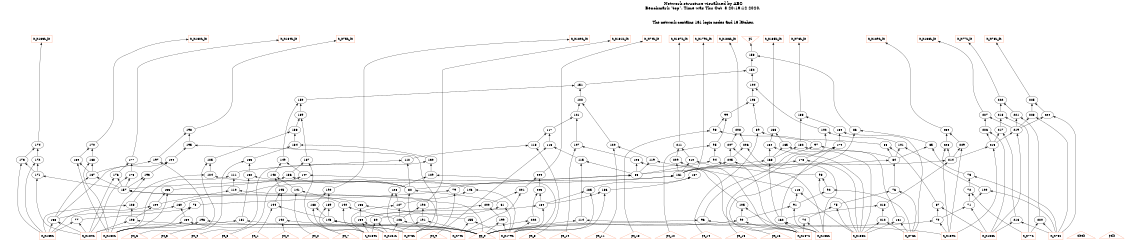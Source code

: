 # Network structure generated by ABC

digraph network {
size = "7.5,10";
center = true;
edge [dir = back];

{
  node [shape = plaintext];
  edge [style = invis];
  LevelTitle1 [label=""];
  LevelTitle2 [label=""];
  Level13 [label = ""];
  Level12 [label = ""];
  Level11 [label = ""];
  Level10 [label = ""];
  Level9 [label = ""];
  Level8 [label = ""];
  Level7 [label = ""];
  Level6 [label = ""];
  Level5 [label = ""];
  Level4 [label = ""];
  Level3 [label = ""];
  Level2 [label = ""];
  Level1 [label = ""];
  Level0 [label = ""];
  LevelTitle1 ->  LevelTitle2 ->  Level13 ->  Level12 ->  Level11 ->  Level10 ->  Level9 ->  Level8 ->  Level7 ->  Level6 ->  Level5 ->  Level4 ->  Level3 ->  Level2 ->  Level1 ->  Level0;
}

{
  rank = same;
  LevelTitle1;
  title1 [shape=plaintext,
          fontsize=20,
          fontname = "Times-Roman",
          label="Network structure visualized by ABC\nBenchmark \"top\". Time was Thu Oct  8 20:19:12 2020. "
         ];
}

{
  rank = same;
  LevelTitle2;
  title2 [shape=plaintext,
          fontsize=18,
          fontname = "Times-Roman",
          label="The network contains 161 logic nodes and 16 latches.\n"
         ];
}

{
  rank = same;
  Level13;
  Node21 [label = "pz", shape = invtriangle, color = coral, fillcolor = coral];
  Node23 [label = "n_n185L_in", shape = box, color = coral, fillcolor = coral];
  Node26 [label = "n_n182L_in", shape = box, color = coral, fillcolor = coral];
  Node29 [label = "n_n183L_in", shape = box, color = coral, fillcolor = coral];
  Node32 [label = "n_n184L_in", shape = box, color = coral, fillcolor = coral];
  Node35 [label = "n_n76L_in", shape = box, color = coral, fillcolor = coral];
  Node38 [label = "n_n179L_in", shape = box, color = coral, fillcolor = coral];
  Node41 [label = "n_n180L_in", shape = box, color = coral, fillcolor = coral];
  Node44 [label = "n_n181L_in", shape = box, color = coral, fillcolor = coral];
  Node47 [label = "n_n75L_in", shape = box, color = coral, fillcolor = coral];
  Node50 [label = "n_n74L_in", shape = box, color = coral, fillcolor = coral];
  Node53 [label = "n_n186L_in", shape = box, color = coral, fillcolor = coral];
  Node56 [label = "n_n187L_in", shape = box, color = coral, fillcolor = coral];
  Node59 [label = "n_n77L_in", shape = box, color = coral, fillcolor = coral];
  Node62 [label = "n_n78L_in", shape = box, color = coral, fillcolor = coral];
  Node65 [label = "n_n188L_in", shape = box, color = coral, fillcolor = coral];
  Node68 [label = "n_n189L_in", shape = box, color = coral, fillcolor = coral];
}

{
  rank = same;
  Level12;
  Node153 [label = "153\n", shape = ellipse];
}

{
  rank = same;
  Level11;
  Node152 [label = "152\n", shape = ellipse];
}

{
  rank = same;
  Level10;
  Node104 [label = "104\n", shape = ellipse];
  Node151 [label = "151\n", shape = ellipse];
}

{
  rank = same;
  Level9;
  Node103 [label = "103\n", shape = ellipse];
  Node122 [label = "122\n", shape = ellipse];
  Node150 [label = "150\n", shape = ellipse];
  Node222 [label = "222\n", shape = ellipse];
  Node225 [label = "225\n", shape = ellipse];
}

{
  rank = same;
  Level8;
  Node99 [label = "99\n", shape = ellipse];
  Node121 [label = "121\n", shape = ellipse];
  Node139 [label = "139\n", shape = ellipse];
  Node183 [label = "183\n", shape = ellipse];
  Node218 [label = "218\n", shape = ellipse];
  Node221 [label = "221\n", shape = ellipse];
  Node223 [label = "223\n", shape = ellipse];
  Node224 [label = "224\n", shape = ellipse];
  Node227 [label = "227\n", shape = ellipse];
}

{
  rank = same;
  Level7;
  Node86 [label = "86\n", shape = ellipse];
  Node89 [label = "89\n", shape = ellipse];
  Node98 [label = "98\n", shape = ellipse];
  Node102 [label = "102\n", shape = ellipse];
  Node117 [label = "117\n", shape = ellipse];
  Node138 [label = "138\n", shape = ellipse];
  Node166 [label = "166\n", shape = ellipse];
  Node180 [label = "180\n", shape = ellipse];
  Node198 [label = "198\n", shape = ellipse];
  Node208 [label = "208\n", shape = ellipse];
  Node217 [label = "217\n", shape = ellipse];
  Node219 [label = "219\n", shape = ellipse];
  Node226 [label = "226\n", shape = ellipse];
  Node230 [label = "230\n", shape = ellipse];
}

{
  rank = same;
  Level6;
  Node85 [label = "85\n", shape = ellipse];
  Node88 [label = "88\n", shape = ellipse];
  Node95 [label = "95\n", shape = ellipse];
  Node97 [label = "97\n", shape = ellipse];
  Node101 [label = "101\n", shape = ellipse];
  Node107 [label = "107\n", shape = ellipse];
  Node113 [label = "113\n", shape = ellipse];
  Node116 [label = "116\n", shape = ellipse];
  Node120 [label = "120\n", shape = ellipse];
  Node134 [label = "134\n", shape = ellipse];
  Node164 [label = "164\n", shape = ellipse];
  Node165 [label = "165\n", shape = ellipse];
  Node170 [label = "170\n", shape = ellipse];
  Node174 [label = "174\n", shape = ellipse];
  Node179 [label = "179\n", shape = ellipse];
  Node182 [label = "182\n", shape = ellipse];
  Node195 [label = "195\n", shape = ellipse];
  Node206 [label = "206\n", shape = ellipse];
  Node207 [label = "207\n", shape = ellipse];
  Node211 [label = "211\n", shape = ellipse];
  Node215 [label = "215\n", shape = ellipse];
  Node228 [label = "228\n", shape = ellipse];
  Node229 [label = "229\n", shape = ellipse];
}

{
  rank = same;
  Level5;
  Node84 [label = "84\n", shape = ellipse];
  Node94 [label = "94\n", shape = ellipse];
  Node106 [label = "106\n", shape = ellipse];
  Node112 [label = "112\n", shape = ellipse];
  Node115 [label = "115\n", shape = ellipse];
  Node119 [label = "119\n", shape = ellipse];
  Node125 [label = "125\n", shape = ellipse];
  Node130 [label = "130\n", shape = ellipse];
  Node133 [label = "133\n", shape = ellipse];
  Node137 [label = "137\n", shape = ellipse];
  Node149 [label = "149\n", shape = ellipse];
  Node163 [label = "163\n", shape = ellipse];
  Node168 [label = "168\n", shape = ellipse];
  Node169 [label = "169\n", shape = ellipse];
  Node172 [label = "172\n", shape = ellipse];
  Node173 [label = "173\n", shape = ellipse];
  Node177 [label = "177\n", shape = ellipse];
  Node178 [label = "178\n", shape = ellipse];
  Node194 [label = "194\n", shape = ellipse];
  Node197 [label = "197\n", shape = ellipse];
  Node205 [label = "205\n", shape = ellipse];
  Node209 [label = "209\n", shape = ellipse];
  Node210 [label = "210\n", shape = ellipse];
  Node214 [label = "214\n", shape = ellipse];
}

{
  rank = same;
  Level4;
  Node73 [label = "73\n", shape = ellipse];
  Node83 [label = "83\n", shape = ellipse];
  Node93 [label = "93\n", shape = ellipse];
  Node111 [label = "111\n", shape = ellipse];
  Node124 [label = "124\n", shape = ellipse];
  Node129 [label = "129\n", shape = ellipse];
  Node132 [label = "132\n", shape = ellipse];
  Node136 [label = "136\n", shape = ellipse];
  Node147 [label = "147\n", shape = ellipse];
  Node148 [label = "148\n", shape = ellipse];
  Node161 [label = "161\n", shape = ellipse];
  Node167 [label = "167\n", shape = ellipse];
  Node171 [label = "171\n", shape = ellipse];
  Node175 [label = "175\n", shape = ellipse];
  Node176 [label = "176\n", shape = ellipse];
  Node187 [label = "187\n", shape = ellipse];
  Node193 [label = "193\n", shape = ellipse];
  Node204 [label = "204\n", shape = ellipse];
}

{
  rank = same;
  Level3;
  Node72 [label = "72\n", shape = ellipse];
  Node76 [label = "76\n", shape = ellipse];
  Node79 [label = "79\n", shape = ellipse];
  Node82 [label = "82\n", shape = ellipse];
  Node92 [label = "92\n", shape = ellipse];
  Node100 [label = "100\n", shape = ellipse];
  Node110 [label = "110\n", shape = ellipse];
  Node118 [label = "118\n", shape = ellipse];
  Node128 [label = "128\n", shape = ellipse];
  Node135 [label = "135\n", shape = ellipse];
  Node141 [label = "141\n", shape = ellipse];
  Node145 [label = "145\n", shape = ellipse];
  Node146 [label = "146\n", shape = ellipse];
  Node157 [label = "157\n", shape = ellipse];
  Node185 [label = "185\n", shape = ellipse];
  Node186 [label = "186\n", shape = ellipse];
  Node190 [label = "190\n", shape = ellipse];
  Node201 [label = "201\n", shape = ellipse];
  Node203 [label = "203\n", shape = ellipse];
}

{
  rank = same;
  Level2;
  Node71 [label = "71\n", shape = ellipse];
  Node75 [label = "75\n", shape = ellipse];
  Node78 [label = "78\n", shape = ellipse];
  Node81 [label = "81\n", shape = ellipse];
  Node87 [label = "87\n", shape = ellipse];
  Node91 [label = "91\n", shape = ellipse];
  Node105 [label = "105\n", shape = ellipse];
  Node109 [label = "109\n", shape = ellipse];
  Node123 [label = "123\n", shape = ellipse];
  Node127 [label = "127\n", shape = ellipse];
  Node140 [label = "140\n", shape = ellipse];
  Node144 [label = "144\n", shape = ellipse];
  Node156 [label = "156\n", shape = ellipse];
  Node160 [label = "160\n", shape = ellipse];
  Node184 [label = "184\n", shape = ellipse];
  Node188 [label = "188\n", shape = ellipse];
  Node189 [label = "189\n", shape = ellipse];
  Node192 [label = "192\n", shape = ellipse];
  Node200 [label = "200\n", shape = ellipse];
  Node213 [label = "213\n", shape = ellipse];
}

{
  rank = same;
  Level1;
  Node70 [label = "70\n", shape = ellipse];
  Node74 [label = "74\n", shape = ellipse];
  Node77 [label = "77\n", shape = ellipse];
  Node80 [label = "80\n", shape = ellipse];
  Node90 [label = "90\n", shape = ellipse];
  Node96 [label = "96\n", shape = ellipse];
  Node108 [label = "108\n", shape = ellipse];
  Node114 [label = "114\n", shape = ellipse];
  Node126 [label = "126\n", shape = ellipse];
  Node131 [label = "131\n", shape = ellipse];
  Node142 [label = "142\n", shape = ellipse];
  Node143 [label = "143\n", shape = ellipse];
  Node154 [label = "154\n", shape = ellipse];
  Node155 [label = "155\n", shape = ellipse];
  Node158 [label = "158\n", shape = ellipse];
  Node159 [label = "159\n", shape = ellipse];
  Node162 [label = "162\n", shape = ellipse];
  Node181 [label = "181\n", shape = ellipse];
  Node191 [label = "191\n", shape = ellipse];
  Node196 [label = "196\n", shape = ellipse];
  Node199 [label = "199\n", shape = ellipse];
  Node202 [label = "202\n", shape = ellipse];
  Node212 [label = "212\n", shape = ellipse];
  Node216 [label = "216\n", shape = ellipse];
  Node220 [label = "220\n", shape = ellipse];
}

{
  rank = same;
  Level0;
  Node1 [label = "clock", shape = triangle, color = coral, fillcolor = coral];
  Node2 [label = "pc_10", shape = triangle, color = coral, fillcolor = coral];
  Node3 [label = "pc_11", shape = triangle, color = coral, fillcolor = coral];
  Node4 [label = "pc_12", shape = triangle, color = coral, fillcolor = coral];
  Node5 [label = "pp_0", shape = triangle, color = coral, fillcolor = coral];
  Node6 [label = "pclk", shape = triangle, color = coral, fillcolor = coral];
  Node7 [label = "pc_9", shape = triangle, color = coral, fillcolor = coral];
  Node8 [label = "pc_8", shape = triangle, color = coral, fillcolor = coral];
  Node9 [label = "pc_13", shape = triangle, color = coral, fillcolor = coral];
  Node10 [label = "pc_7", shape = triangle, color = coral, fillcolor = coral];
  Node11 [label = "pc_14", shape = triangle, color = coral, fillcolor = coral];
  Node12 [label = "pc_6", shape = triangle, color = coral, fillcolor = coral];
  Node13 [label = "pc_15", shape = triangle, color = coral, fillcolor = coral];
  Node14 [label = "pc_5", shape = triangle, color = coral, fillcolor = coral];
  Node15 [label = "pc_16", shape = triangle, color = coral, fillcolor = coral];
  Node16 [label = "pc_4", shape = triangle, color = coral, fillcolor = coral];
  Node17 [label = "pc_3", shape = triangle, color = coral, fillcolor = coral];
  Node18 [label = "pc_2", shape = triangle, color = coral, fillcolor = coral];
  Node19 [label = "pc_1", shape = triangle, color = coral, fillcolor = coral];
  Node20 [label = "pc_0", shape = triangle, color = coral, fillcolor = coral];
  Node24 [label = "n_n185L", shape = box, color = coral, fillcolor = coral];
  Node27 [label = "n_n182L", shape = box, color = coral, fillcolor = coral];
  Node30 [label = "n_n183L", shape = box, color = coral, fillcolor = coral];
  Node33 [label = "n_n184L", shape = box, color = coral, fillcolor = coral];
  Node36 [label = "n_n76L", shape = box, color = coral, fillcolor = coral];
  Node39 [label = "n_n179L", shape = box, color = coral, fillcolor = coral];
  Node42 [label = "n_n180L", shape = box, color = coral, fillcolor = coral];
  Node45 [label = "n_n181L", shape = box, color = coral, fillcolor = coral];
  Node48 [label = "n_n75L", shape = box, color = coral, fillcolor = coral];
  Node51 [label = "n_n74L", shape = box, color = coral, fillcolor = coral];
  Node54 [label = "n_n186L", shape = box, color = coral, fillcolor = coral];
  Node57 [label = "n_n187L", shape = box, color = coral, fillcolor = coral];
  Node60 [label = "n_n77L", shape = box, color = coral, fillcolor = coral];
  Node63 [label = "n_n78L", shape = box, color = coral, fillcolor = coral];
  Node66 [label = "n_n188L", shape = box, color = coral, fillcolor = coral];
  Node69 [label = "n_n189L", shape = box, color = coral, fillcolor = coral];
}

title1 -> title2 [style = invis];
title2 -> Node21 [style = invis];
title2 -> Node23 [style = invis];
title2 -> Node26 [style = invis];
title2 -> Node29 [style = invis];
title2 -> Node32 [style = invis];
title2 -> Node35 [style = invis];
title2 -> Node38 [style = invis];
title2 -> Node41 [style = invis];
title2 -> Node44 [style = invis];
title2 -> Node47 [style = invis];
title2 -> Node50 [style = invis];
title2 -> Node53 [style = invis];
title2 -> Node56 [style = invis];
title2 -> Node59 [style = invis];
title2 -> Node62 [style = invis];
title2 -> Node65 [style = invis];
title2 -> Node68 [style = invis];
Node21 -> Node153 [style = solid];
Node23 -> Node166 [style = solid];
Node26 -> Node170 [style = solid];
Node29 -> Node174 [style = solid];
Node32 -> Node177 [style = solid];
Node35 -> Node183 [style = solid];
Node38 -> Node187 [style = solid];
Node41 -> Node190 [style = solid];
Node44 -> Node192 [style = solid];
Node47 -> Node198 [style = solid];
Node50 -> Node204 [style = solid];
Node53 -> Node208 [style = solid];
Node56 -> Node211 [style = solid];
Node59 -> Node222 [style = solid];
Node62 -> Node225 [style = solid];
Node65 -> Node227 [style = solid];
Node68 -> Node230 [style = solid];
Node70 -> Node5 [style = solid];
Node70 -> Node69 [style = solid];
Node71 -> Node66 [style = solid];
Node71 -> Node70 [style = solid];
Node72 -> Node60 [style = solid];
Node72 -> Node71 [style = solid];
Node73 -> Node63 [style = solid];
Node73 -> Node72 [style = solid];
Node74 -> Node54 [style = solid];
Node74 -> Node57 [style = solid];
Node75 -> Node24 [style = solid];
Node75 -> Node74 [style = solid];
Node76 -> Node36 [style = solid];
Node76 -> Node75 [style = solid];
Node77 -> Node30 [style = solid];
Node77 -> Node33 [style = solid];
Node78 -> Node27 [style = solid];
Node78 -> Node77 [style = solid];
Node79 -> Node48 [style = solid];
Node79 -> Node78 [style = solid];
Node80 -> Node42 [style = solid];
Node80 -> Node45 [style = solid];
Node81 -> Node39 [style = solid];
Node81 -> Node80 [style = solid];
Node82 -> Node51 [style = solid];
Node82 -> Node81 [style = solid];
Node83 -> Node79 [style = solid];
Node83 -> Node82 [style = solid];
Node84 -> Node76 [style = solid];
Node84 -> Node83 [style = solid];
Node85 -> Node73 [style = solid];
Node85 -> Node84 [style = solid];
Node86 -> Node15 [style = solid];
Node86 -> Node85 [style = solid];
Node87 -> Node66 [style = solid];
Node87 -> Node70 [style = solid];
Node88 -> Node84 [style = solid];
Node88 -> Node87 [style = solid];
Node89 -> Node11 [style = solid];
Node89 -> Node88 [style = solid];
Node90 -> Node5 [style = solid];
Node90 -> Node57 [style = solid];
Node91 -> Node54 [style = solid];
Node91 -> Node90 [style = solid];
Node92 -> Node36 [style = solid];
Node92 -> Node91 [style = solid];
Node93 -> Node24 [style = solid];
Node93 -> Node92 [style = solid];
Node94 -> Node83 [style = solid];
Node94 -> Node93 [style = solid];
Node95 -> Node4 [style = solid];
Node95 -> Node94 [style = solid];
Node96 -> Node5 [style = solid];
Node96 -> Node69 [style = solid];
Node97 -> Node84 [style = solid];
Node97 -> Node96 [style = solid];
Node98 -> Node9 [style = solid];
Node98 -> Node97 [style = solid];
Node99 -> Node95 [style = solid];
Node99 -> Node98 [style = solid];
Node100 -> Node63 [style = solid];
Node100 -> Node71 [style = solid];
Node101 -> Node84 [style = solid];
Node101 -> Node100 [style = solid];
Node102 -> Node13 [style = solid];
Node102 -> Node101 [style = solid];
Node103 -> Node89 [style = solid];
Node103 -> Node99 [style = solid];
Node104 -> Node102 [style = solid];
Node104 -> Node103 [style = solid];
Node105 -> Node54 [style = solid];
Node105 -> Node90 [style = solid];
Node106 -> Node83 [style = solid];
Node106 -> Node105 [style = solid];
Node107 -> Node2 [style = solid];
Node107 -> Node106 [style = solid];
Node108 -> Node5 [style = solid];
Node108 -> Node33 [style = solid];
Node109 -> Node30 [style = solid];
Node109 -> Node108 [style = solid];
Node110 -> Node48 [style = solid];
Node110 -> Node109 [style = solid];
Node111 -> Node27 [style = solid];
Node111 -> Node110 [style = solid];
Node112 -> Node82 [style = solid];
Node112 -> Node111 [style = solid];
Node113 -> Node8 [style = solid];
Node113 -> Node112 [style = solid];
Node114 -> Node5 [style = solid];
Node114 -> Node57 [style = solid];
Node115 -> Node83 [style = solid];
Node115 -> Node114 [style = solid];
Node116 -> Node7 [style = solid];
Node116 -> Node115 [style = solid];
Node117 -> Node113 [style = solid];
Node117 -> Node116 [style = solid];
Node118 -> Node24 [style = solid];
Node118 -> Node91 [style = solid];
Node119 -> Node83 [style = solid];
Node119 -> Node118 [style = solid];
Node120 -> Node3 [style = solid];
Node120 -> Node119 [style = solid];
Node121 -> Node107 [style = solid];
Node121 -> Node117 [style = solid];
Node122 -> Node120 [style = solid];
Node122 -> Node121 [style = solid];
Node123 -> Node30 [style = solid];
Node123 -> Node108 [style = solid];
Node124 -> Node82 [style = solid];
Node124 -> Node123 [style = solid];
Node125 -> Node12 [style = solid];
Node125 -> Node124 [style = solid];
Node126 -> Node5 [style = solid];
Node126 -> Node45 [style = solid];
Node127 -> Node42 [style = solid];
Node127 -> Node126 [style = solid];
Node128 -> Node51 [style = solid];
Node128 -> Node127 [style = solid];
Node129 -> Node39 [style = solid];
Node129 -> Node128 [style = solid];
Node130 -> Node16 [style = solid];
Node130 -> Node129 [style = solid];
Node131 -> Node5 [style = solid];
Node131 -> Node33 [style = solid];
Node132 -> Node82 [style = solid];
Node132 -> Node131 [style = solid];
Node133 -> Node14 [style = solid];
Node133 -> Node132 [style = solid];
Node134 -> Node130 [style = solid];
Node134 -> Node133 [style = solid];
Node135 -> Node27 [style = solid];
Node135 -> Node109 [style = solid];
Node136 -> Node82 [style = solid];
Node136 -> Node135 [style = solid];
Node137 -> Node10 [style = solid];
Node137 -> Node136 [style = solid];
Node138 -> Node125 [style = solid];
Node138 -> Node134 [style = solid];
Node139 -> Node137 [style = solid];
Node139 -> Node138 [style = solid];
Node140 -> Node42 [style = solid];
Node140 -> Node126 [style = solid];
Node141 -> Node18 [style = solid];
Node141 -> Node140 [style = solid];
Node142 -> Node5 [style = solid];
Node142 -> Node20 [style = solid];
Node143 -> Node5 [style = solid];
Node143 -> Node45 [style = solid];
Node144 -> Node19 [style = solid];
Node144 -> Node143 [style = solid];
Node145 -> Node142 [style = solid];
Node145 -> Node144 [style = solid];
Node146 -> Node39 [style = solid];
Node146 -> Node127 [style = solid];
Node147 -> Node17 [style = solid];
Node147 -> Node146 [style = solid];
Node148 -> Node141 [style = solid];
Node148 -> Node145 [style = solid];
Node149 -> Node147 [style = solid];
Node149 -> Node148 [style = solid];
Node150 -> Node139 [style = solid];
Node150 -> Node149 [style = solid];
Node151 -> Node122 [style = solid];
Node151 -> Node150 [style = solid];
Node152 -> Node104 [style = solid];
Node152 -> Node151 [style = solid];
Node153 -> Node86 [style = solid];
Node153 -> Node152 [style = solid];
Node154 -> Node42 [style = solid];
Node154 -> Node45 [style = solid];
Node155 -> Node39 [style = solid];
Node155 -> Node51 [style = solid];
Node156 -> Node154 [style = solid];
Node156 -> Node155 [style = solid];
Node157 -> Node5 [style = solid];
Node157 -> Node156 [style = solid];
Node158 -> Node30 [style = solid];
Node158 -> Node33 [style = solid];
Node159 -> Node27 [style = solid];
Node159 -> Node48 [style = solid];
Node160 -> Node158 [style = solid];
Node160 -> Node159 [style = solid];
Node161 -> Node157 [style = solid];
Node161 -> Node160 [style = solid];
Node162 -> Node54 [style = solid];
Node162 -> Node57 [style = solid];
Node163 -> Node161 [style = solid];
Node163 -> Node162 [style = solid];
Node164 -> Node24 [style = solid];
Node164 -> Node163 [style = solid];
Node165 -> Node24 [style = solid];
Node165 -> Node163 [style = solid];
Node166 -> Node164 [style = solid];
Node166 -> Node165 [style = solid];
Node167 -> Node157 [style = solid];
Node167 -> Node158 [style = solid];
Node168 -> Node27 [style = solid];
Node168 -> Node167 [style = solid];
Node169 -> Node27 [style = solid];
Node169 -> Node167 [style = solid];
Node170 -> Node168 [style = solid];
Node170 -> Node169 [style = solid];
Node171 -> Node33 [style = solid];
Node171 -> Node157 [style = solid];
Node172 -> Node30 [style = solid];
Node172 -> Node171 [style = solid];
Node173 -> Node30 [style = solid];
Node173 -> Node171 [style = solid];
Node174 -> Node172 [style = solid];
Node174 -> Node173 [style = solid];
Node175 -> Node33 [style = solid];
Node175 -> Node157 [style = solid];
Node176 -> Node33 [style = solid];
Node176 -> Node157 [style = solid];
Node177 -> Node175 [style = solid];
Node177 -> Node176 [style = solid];
Node178 -> Node24 [style = solid];
Node178 -> Node161 [style = solid];
Node179 -> Node162 [style = solid];
Node179 -> Node178 [style = solid];
Node180 -> Node36 [style = solid];
Node180 -> Node179 [style = solid];
Node181 -> Node24 [style = solid];
Node181 -> Node36 [style = solid];
Node182 -> Node163 [style = solid];
Node182 -> Node181 [style = solid];
Node183 -> Node180 [style = solid];
Node183 -> Node182 [style = solid];
Node184 -> Node5 [style = solid];
Node184 -> Node154 [style = solid];
Node185 -> Node39 [style = solid];
Node185 -> Node184 [style = solid];
Node186 -> Node39 [style = solid];
Node186 -> Node184 [style = solid];
Node187 -> Node185 [style = solid];
Node187 -> Node186 [style = solid];
Node188 -> Node42 [style = solid];
Node188 -> Node143 [style = solid];
Node189 -> Node42 [style = solid];
Node189 -> Node143 [style = solid];
Node190 -> Node188 [style = solid];
Node190 -> Node189 [style = solid];
Node191 -> Node5 [style = solid];
Node191 -> Node45 [style = solid];
Node192 -> Node126 [style = solid];
Node192 -> Node191 [style = solid];
Node193 -> Node27 [style = solid];
Node193 -> Node157 [style = solid];
Node194 -> Node158 [style = solid];
Node194 -> Node193 [style = solid];
Node195 -> Node48 [style = solid];
Node195 -> Node194 [style = solid];
Node196 -> Node27 [style = solid];
Node196 -> Node48 [style = solid];
Node197 -> Node167 [style = solid];
Node197 -> Node196 [style = solid];
Node198 -> Node195 [style = solid];
Node198 -> Node197 [style = solid];
Node199 -> Node5 [style = solid];
Node199 -> Node39 [style = solid];
Node200 -> Node154 [style = solid];
Node200 -> Node199 [style = solid];
Node201 -> Node51 [style = solid];
Node201 -> Node200 [style = solid];
Node202 -> Node39 [style = solid];
Node202 -> Node51 [style = solid];
Node203 -> Node184 [style = solid];
Node203 -> Node202 [style = solid];
Node204 -> Node201 [style = solid];
Node204 -> Node203 [style = solid];
Node205 -> Node57 [style = solid];
Node205 -> Node161 [style = solid];
Node206 -> Node54 [style = solid];
Node206 -> Node205 [style = solid];
Node207 -> Node54 [style = solid];
Node207 -> Node205 [style = solid];
Node208 -> Node206 [style = solid];
Node208 -> Node207 [style = solid];
Node209 -> Node57 [style = solid];
Node209 -> Node161 [style = solid];
Node210 -> Node57 [style = solid];
Node210 -> Node161 [style = solid];
Node211 -> Node209 [style = solid];
Node211 -> Node210 [style = solid];
Node212 -> Node24 [style = solid];
Node212 -> Node36 [style = solid];
Node213 -> Node162 [style = solid];
Node213 -> Node212 [style = solid];
Node214 -> Node161 [style = solid];
Node214 -> Node213 [style = solid];
Node215 -> Node69 [style = solid];
Node215 -> Node214 [style = solid];
Node216 -> Node63 [style = solid];
Node216 -> Node66 [style = solid];
Node217 -> Node215 [style = solid];
Node217 -> Node216 [style = solid];
Node218 -> Node60 [style = solid];
Node218 -> Node217 [style = solid];
Node219 -> Node66 [style = solid];
Node219 -> Node215 [style = solid];
Node220 -> Node60 [style = solid];
Node220 -> Node63 [style = solid];
Node221 -> Node219 [style = solid];
Node221 -> Node220 [style = solid];
Node222 -> Node218 [style = solid];
Node222 -> Node221 [style = solid];
Node223 -> Node63 [style = solid];
Node223 -> Node219 [style = solid];
Node224 -> Node63 [style = solid];
Node224 -> Node219 [style = solid];
Node225 -> Node223 [style = solid];
Node225 -> Node224 [style = solid];
Node226 -> Node66 [style = solid];
Node226 -> Node215 [style = solid];
Node227 -> Node219 [style = solid];
Node227 -> Node226 [style = solid];
Node228 -> Node69 [style = solid];
Node228 -> Node214 [style = solid];
Node229 -> Node69 [style = solid];
Node229 -> Node214 [style = solid];
Node230 -> Node228 [style = solid];
Node230 -> Node229 [style = solid];
}

